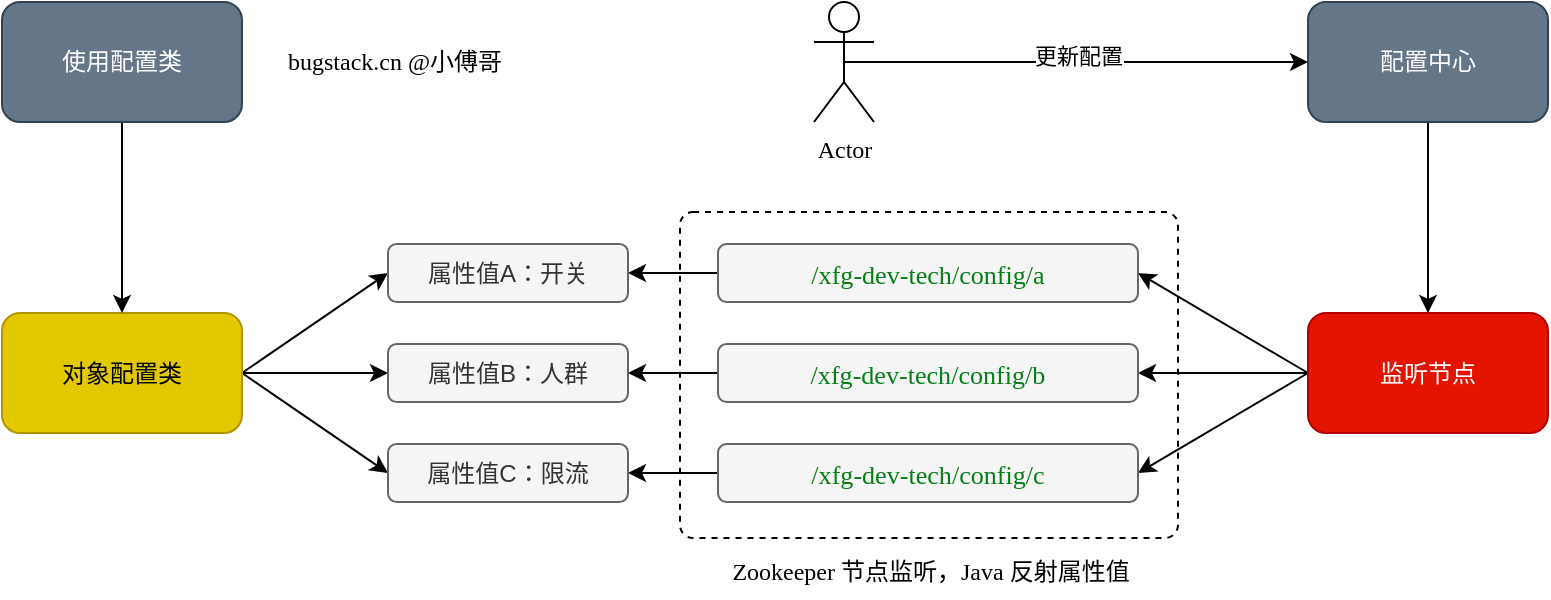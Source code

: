 <mxfile version="20.2.8" type="device"><diagram id="vOU2qtN5xzDVvSGqbciK" name="第 1 页"><mxGraphModel dx="1234" dy="789" grid="0" gridSize="10" guides="1" tooltips="1" connect="1" arrows="1" fold="1" page="1" pageScale="1" pageWidth="900" pageHeight="1600" math="0" shadow="0"><root><mxCell id="0"/><mxCell id="1" parent="0"/><mxCell id="xE1_9yu9WsXPnvQviyns-24" value="" style="rounded=1;whiteSpace=wrap;html=1;labelBackgroundColor=none;fillColor=none;arcSize=4;dashed=1;" vertex="1" parent="1"><mxGeometry x="363" y="182" width="249" height="163" as="geometry"/></mxCell><mxCell id="xE1_9yu9WsXPnvQviyns-5" style="edgeStyle=orthogonalEdgeStyle;rounded=0;orthogonalLoop=1;jettySize=auto;html=1;exitX=1;exitY=0.5;exitDx=0;exitDy=0;entryX=0;entryY=0.5;entryDx=0;entryDy=0;" edge="1" parent="1" source="xE1_9yu9WsXPnvQviyns-1" target="xE1_9yu9WsXPnvQviyns-3"><mxGeometry relative="1" as="geometry"/></mxCell><mxCell id="xE1_9yu9WsXPnvQviyns-6" style="rounded=0;orthogonalLoop=1;jettySize=auto;html=1;exitX=1;exitY=0.5;exitDx=0;exitDy=0;entryX=0;entryY=0.5;entryDx=0;entryDy=0;" edge="1" parent="1" source="xE1_9yu9WsXPnvQviyns-1" target="xE1_9yu9WsXPnvQviyns-2"><mxGeometry relative="1" as="geometry"/></mxCell><mxCell id="xE1_9yu9WsXPnvQviyns-7" style="edgeStyle=none;rounded=0;orthogonalLoop=1;jettySize=auto;html=1;exitX=1;exitY=0.5;exitDx=0;exitDy=0;entryX=0;entryY=0.5;entryDx=0;entryDy=0;" edge="1" parent="1" source="xE1_9yu9WsXPnvQviyns-1" target="xE1_9yu9WsXPnvQviyns-4"><mxGeometry relative="1" as="geometry"/></mxCell><mxCell id="xE1_9yu9WsXPnvQviyns-1" value="对象配置类" style="rounded=1;whiteSpace=wrap;html=1;fillColor=#e3c800;strokeColor=#B09500;fontColor=#000000;" vertex="1" parent="1"><mxGeometry x="24" y="232.5" width="120" height="60" as="geometry"/></mxCell><mxCell id="xE1_9yu9WsXPnvQviyns-15" style="edgeStyle=none;rounded=0;orthogonalLoop=1;jettySize=auto;html=1;exitX=1;exitY=0.5;exitDx=0;exitDy=0;entryX=0;entryY=0.5;entryDx=0;entryDy=0;startArrow=classic;startFill=1;endArrow=none;endFill=0;" edge="1" parent="1" source="xE1_9yu9WsXPnvQviyns-2" target="xE1_9yu9WsXPnvQviyns-12"><mxGeometry relative="1" as="geometry"/></mxCell><mxCell id="xE1_9yu9WsXPnvQviyns-2" value="属性值A：开关" style="rounded=1;whiteSpace=wrap;html=1;fillColor=#f5f5f5;fontColor=#333333;strokeColor=#666666;" vertex="1" parent="1"><mxGeometry x="217" y="198" width="120" height="29" as="geometry"/></mxCell><mxCell id="xE1_9yu9WsXPnvQviyns-16" style="edgeStyle=none;rounded=0;orthogonalLoop=1;jettySize=auto;html=1;exitX=1;exitY=0.5;exitDx=0;exitDy=0;entryX=0;entryY=0.5;entryDx=0;entryDy=0;startArrow=classic;startFill=1;endArrow=none;endFill=0;" edge="1" parent="1" source="xE1_9yu9WsXPnvQviyns-3" target="xE1_9yu9WsXPnvQviyns-13"><mxGeometry relative="1" as="geometry"/></mxCell><mxCell id="xE1_9yu9WsXPnvQviyns-3" value="属性值B：人群" style="rounded=1;whiteSpace=wrap;html=1;fillColor=#f5f5f5;fontColor=#333333;strokeColor=#666666;" vertex="1" parent="1"><mxGeometry x="217" y="248" width="120" height="29" as="geometry"/></mxCell><mxCell id="xE1_9yu9WsXPnvQviyns-17" style="edgeStyle=none;rounded=0;orthogonalLoop=1;jettySize=auto;html=1;exitX=1;exitY=0.5;exitDx=0;exitDy=0;entryX=0;entryY=0.5;entryDx=0;entryDy=0;startArrow=classic;startFill=1;endArrow=none;endFill=0;" edge="1" parent="1" source="xE1_9yu9WsXPnvQviyns-4" target="xE1_9yu9WsXPnvQviyns-14"><mxGeometry relative="1" as="geometry"/></mxCell><mxCell id="xE1_9yu9WsXPnvQviyns-4" value="属性值C：限流" style="rounded=1;whiteSpace=wrap;html=1;fillColor=#f5f5f5;fontColor=#333333;strokeColor=#666666;" vertex="1" parent="1"><mxGeometry x="217" y="298" width="120" height="29" as="geometry"/></mxCell><mxCell id="xE1_9yu9WsXPnvQviyns-9" style="edgeStyle=none;rounded=0;orthogonalLoop=1;jettySize=auto;html=1;exitX=0.5;exitY=1;exitDx=0;exitDy=0;" edge="1" parent="1" source="xE1_9yu9WsXPnvQviyns-8" target="xE1_9yu9WsXPnvQviyns-1"><mxGeometry relative="1" as="geometry"/></mxCell><mxCell id="xE1_9yu9WsXPnvQviyns-8" value="使用配置类" style="rounded=1;whiteSpace=wrap;html=1;fillColor=#647687;strokeColor=#314354;fontColor=#ffffff;" vertex="1" parent="1"><mxGeometry x="24" y="77" width="120" height="60" as="geometry"/></mxCell><mxCell id="xE1_9yu9WsXPnvQviyns-18" style="edgeStyle=none;rounded=0;orthogonalLoop=1;jettySize=auto;html=1;exitX=0;exitY=0.5;exitDx=0;exitDy=0;entryX=1;entryY=0.5;entryDx=0;entryDy=0;" edge="1" parent="1" source="xE1_9yu9WsXPnvQviyns-10" target="xE1_9yu9WsXPnvQviyns-12"><mxGeometry relative="1" as="geometry"/></mxCell><mxCell id="xE1_9yu9WsXPnvQviyns-19" style="edgeStyle=none;rounded=0;orthogonalLoop=1;jettySize=auto;html=1;exitX=0;exitY=0.5;exitDx=0;exitDy=0;" edge="1" parent="1" source="xE1_9yu9WsXPnvQviyns-10" target="xE1_9yu9WsXPnvQviyns-13"><mxGeometry relative="1" as="geometry"/></mxCell><mxCell id="xE1_9yu9WsXPnvQviyns-20" style="edgeStyle=none;rounded=0;orthogonalLoop=1;jettySize=auto;html=1;exitX=0;exitY=0.5;exitDx=0;exitDy=0;entryX=1;entryY=0.5;entryDx=0;entryDy=0;" edge="1" parent="1" source="xE1_9yu9WsXPnvQviyns-10" target="xE1_9yu9WsXPnvQviyns-14"><mxGeometry relative="1" as="geometry"/></mxCell><mxCell id="xE1_9yu9WsXPnvQviyns-10" value="监听节点" style="rounded=1;whiteSpace=wrap;html=1;fillColor=#e51400;strokeColor=#B20000;fontColor=#ffffff;" vertex="1" parent="1"><mxGeometry x="677" y="232.5" width="120" height="60" as="geometry"/></mxCell><mxCell id="xE1_9yu9WsXPnvQviyns-12" value="&lt;div style=&quot;color: rgb(8, 8, 8); font-size: 9.8pt;&quot;&gt;&lt;span style=&quot;color: rgb(6, 125, 23);&quot;&gt;&lt;font face=&quot;Comic Sans MS&quot;&gt;/xfg-dev-tech/config/a&lt;/font&gt;&lt;/span&gt;&lt;/div&gt;" style="rounded=1;whiteSpace=wrap;html=1;fillColor=#f5f5f5;fontColor=#333333;strokeColor=#666666;" vertex="1" parent="1"><mxGeometry x="382" y="198" width="210" height="29" as="geometry"/></mxCell><mxCell id="xE1_9yu9WsXPnvQviyns-13" value="&lt;div style=&quot;color: rgb(8, 8, 8); font-size: 9.8pt;&quot;&gt;&lt;span style=&quot;color: rgb(6, 125, 23);&quot;&gt;&lt;font face=&quot;Comic Sans MS&quot;&gt;/xfg-dev-tech/config/b&lt;/font&gt;&lt;/span&gt;&lt;/div&gt;" style="rounded=1;whiteSpace=wrap;html=1;fillColor=#f5f5f5;fontColor=#333333;strokeColor=#666666;" vertex="1" parent="1"><mxGeometry x="382" y="248" width="210" height="29" as="geometry"/></mxCell><mxCell id="xE1_9yu9WsXPnvQviyns-14" value="&lt;div style=&quot;color: rgb(8, 8, 8); font-size: 9.8pt;&quot;&gt;&lt;span style=&quot;color: rgb(6, 125, 23);&quot;&gt;&lt;font face=&quot;Comic Sans MS&quot;&gt;/xfg-dev-tech/config/c&lt;/font&gt;&lt;/span&gt;&lt;/div&gt;" style="rounded=1;whiteSpace=wrap;html=1;fillColor=#f5f5f5;fontColor=#333333;strokeColor=#666666;" vertex="1" parent="1"><mxGeometry x="382" y="298" width="210" height="29" as="geometry"/></mxCell><mxCell id="xE1_9yu9WsXPnvQviyns-22" style="edgeStyle=none;rounded=0;orthogonalLoop=1;jettySize=auto;html=1;exitX=0.5;exitY=1;exitDx=0;exitDy=0;" edge="1" parent="1" source="xE1_9yu9WsXPnvQviyns-21" target="xE1_9yu9WsXPnvQviyns-10"><mxGeometry relative="1" as="geometry"/></mxCell><mxCell id="xE1_9yu9WsXPnvQviyns-21" value="配置中心" style="rounded=1;whiteSpace=wrap;html=1;fillColor=#647687;strokeColor=#314354;fontColor=#ffffff;" vertex="1" parent="1"><mxGeometry x="677" y="77" width="120" height="60" as="geometry"/></mxCell><mxCell id="xE1_9yu9WsXPnvQviyns-25" value="&lt;font face=&quot;Comic Sans MS&quot;&gt;Zookeeper 节点监听，Java 反射属性值&lt;/font&gt;" style="text;html=1;align=center;verticalAlign=middle;resizable=0;points=[];autosize=1;strokeColor=none;fillColor=none;" vertex="1" parent="1"><mxGeometry x="372" y="348" width="231" height="27" as="geometry"/></mxCell><mxCell id="xE1_9yu9WsXPnvQviyns-28" style="edgeStyle=none;rounded=0;orthogonalLoop=1;jettySize=auto;html=1;exitX=0.5;exitY=0.5;exitDx=0;exitDy=0;exitPerimeter=0;fontFamily=Comic Sans MS;" edge="1" parent="1" source="xE1_9yu9WsXPnvQviyns-27" target="xE1_9yu9WsXPnvQviyns-21"><mxGeometry relative="1" as="geometry"/></mxCell><mxCell id="xE1_9yu9WsXPnvQviyns-29" value="更新配置" style="edgeLabel;html=1;align=center;verticalAlign=middle;resizable=0;points=[];fontFamily=Comic Sans MS;" vertex="1" connectable="0" parent="xE1_9yu9WsXPnvQviyns-28"><mxGeometry x="0.009" relative="1" as="geometry"><mxPoint y="-3" as="offset"/></mxGeometry></mxCell><mxCell id="xE1_9yu9WsXPnvQviyns-27" value="Actor" style="shape=umlActor;verticalLabelPosition=bottom;verticalAlign=top;html=1;outlineConnect=0;labelBackgroundColor=none;fontFamily=Comic Sans MS;fillColor=none;" vertex="1" parent="1"><mxGeometry x="430" y="77" width="30" height="60" as="geometry"/></mxCell><mxCell id="xE1_9yu9WsXPnvQviyns-30" value="bugstack.cn @小傅哥" style="text;html=1;align=center;verticalAlign=middle;resizable=0;points=[];autosize=1;strokeColor=none;fillColor=none;fontFamily=Comic Sans MS;" vertex="1" parent="1"><mxGeometry x="153" y="94" width="134" height="26" as="geometry"/></mxCell></root></mxGraphModel></diagram></mxfile>